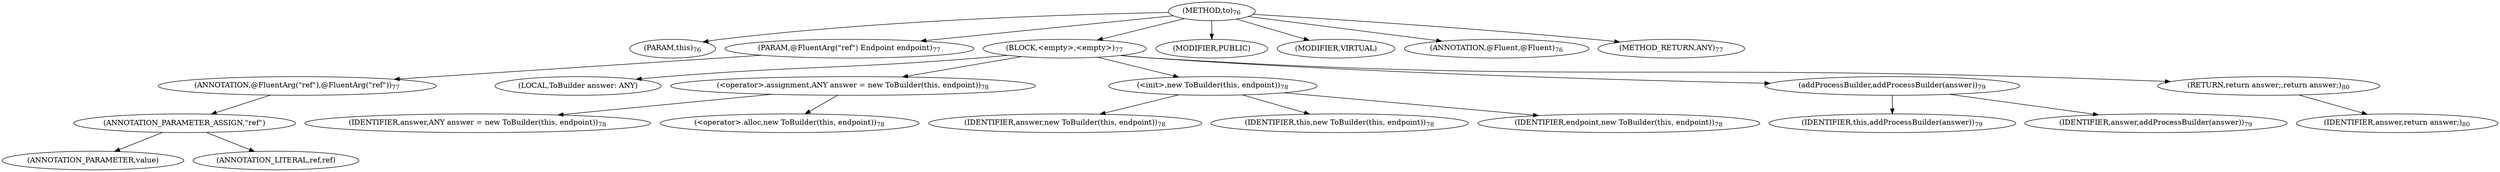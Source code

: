 digraph "to" {  
"282" [label = <(METHOD,to)<SUB>76</SUB>> ]
"15" [label = <(PARAM,this)<SUB>76</SUB>> ]
"283" [label = <(PARAM,@FluentArg(&quot;ref&quot;) Endpoint endpoint)<SUB>77</SUB>> ]
"284" [label = <(ANNOTATION,@FluentArg(&quot;ref&quot;),@FluentArg(&quot;ref&quot;))<SUB>77</SUB>> ]
"285" [label = <(ANNOTATION_PARAMETER_ASSIGN,&quot;ref&quot;)> ]
"286" [label = <(ANNOTATION_PARAMETER,value)> ]
"287" [label = <(ANNOTATION_LITERAL,ref,ref)> ]
"288" [label = <(BLOCK,&lt;empty&gt;,&lt;empty&gt;)<SUB>77</SUB>> ]
"17" [label = <(LOCAL,ToBuilder answer: ANY)> ]
"289" [label = <(&lt;operator&gt;.assignment,ANY answer = new ToBuilder(this, endpoint))<SUB>78</SUB>> ]
"290" [label = <(IDENTIFIER,answer,ANY answer = new ToBuilder(this, endpoint))<SUB>78</SUB>> ]
"291" [label = <(&lt;operator&gt;.alloc,new ToBuilder(this, endpoint))<SUB>78</SUB>> ]
"292" [label = <(&lt;init&gt;,new ToBuilder(this, endpoint))<SUB>78</SUB>> ]
"16" [label = <(IDENTIFIER,answer,new ToBuilder(this, endpoint))<SUB>78</SUB>> ]
"14" [label = <(IDENTIFIER,this,new ToBuilder(this, endpoint))<SUB>78</SUB>> ]
"293" [label = <(IDENTIFIER,endpoint,new ToBuilder(this, endpoint))<SUB>78</SUB>> ]
"294" [label = <(addProcessBuilder,addProcessBuilder(answer))<SUB>79</SUB>> ]
"18" [label = <(IDENTIFIER,this,addProcessBuilder(answer))<SUB>79</SUB>> ]
"295" [label = <(IDENTIFIER,answer,addProcessBuilder(answer))<SUB>79</SUB>> ]
"296" [label = <(RETURN,return answer;,return answer;)<SUB>80</SUB>> ]
"297" [label = <(IDENTIFIER,answer,return answer;)<SUB>80</SUB>> ]
"298" [label = <(MODIFIER,PUBLIC)> ]
"299" [label = <(MODIFIER,VIRTUAL)> ]
"300" [label = <(ANNOTATION,@Fluent,@Fluent)<SUB>76</SUB>> ]
"301" [label = <(METHOD_RETURN,ANY)<SUB>77</SUB>> ]
  "282" -> "15" 
  "282" -> "283" 
  "282" -> "288" 
  "282" -> "298" 
  "282" -> "299" 
  "282" -> "300" 
  "282" -> "301" 
  "283" -> "284" 
  "284" -> "285" 
  "285" -> "286" 
  "285" -> "287" 
  "288" -> "17" 
  "288" -> "289" 
  "288" -> "292" 
  "288" -> "294" 
  "288" -> "296" 
  "289" -> "290" 
  "289" -> "291" 
  "292" -> "16" 
  "292" -> "14" 
  "292" -> "293" 
  "294" -> "18" 
  "294" -> "295" 
  "296" -> "297" 
}
